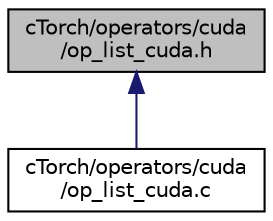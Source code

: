 digraph "cTorch/operators/cuda/op_list_cuda.h"
{
 // LATEX_PDF_SIZE
  edge [fontname="Helvetica",fontsize="10",labelfontname="Helvetica",labelfontsize="10"];
  node [fontname="Helvetica",fontsize="10",shape=record];
  Node1 [label="cTorch/operators/cuda\l/op_list_cuda.h",height=0.2,width=0.4,color="black", fillcolor="grey75", style="filled", fontcolor="black",tooltip=" "];
  Node1 -> Node2 [dir="back",color="midnightblue",fontsize="10",style="solid",fontname="Helvetica"];
  Node2 [label="cTorch/operators/cuda\l/op_list_cuda.c",height=0.2,width=0.4,color="black", fillcolor="white", style="filled",URL="$op__list__cuda_8c.html",tooltip=" "];
}
